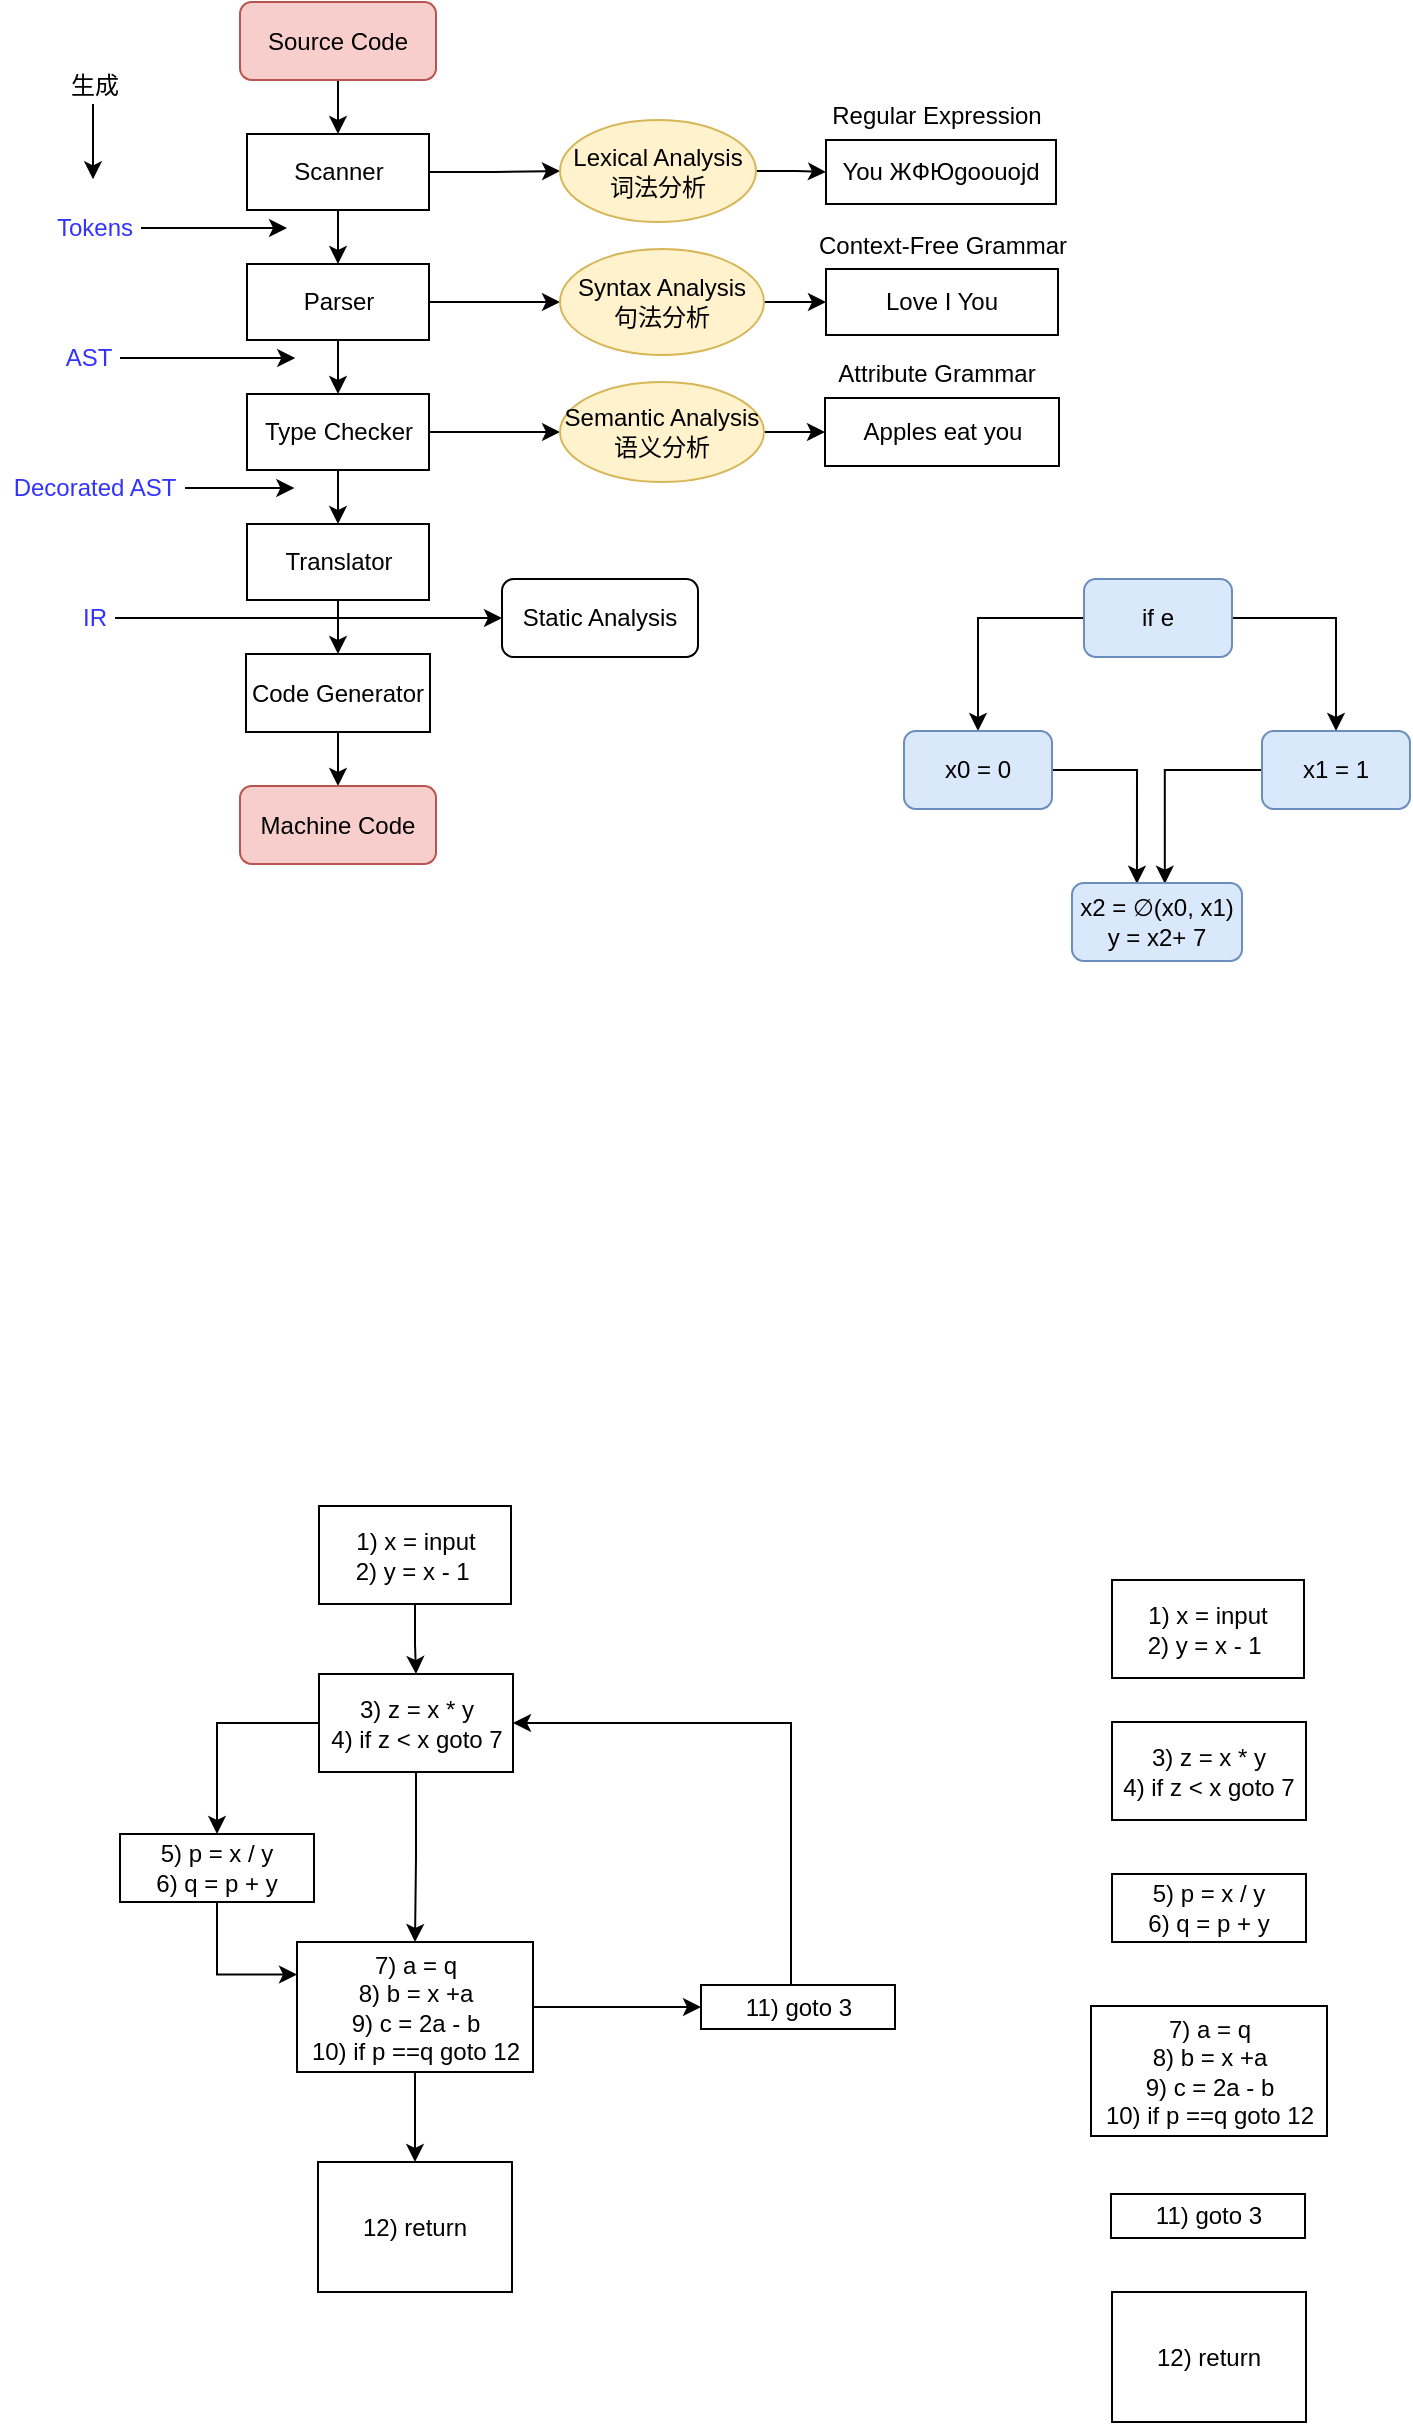 <mxfile version="16.1.2" type="device"><diagram id="QqygU0afkFW2RrulJ9aD" name="第 1 页"><mxGraphModel dx="1038" dy="672" grid="0" gridSize="10" guides="1" tooltips="1" connect="1" arrows="1" fold="1" page="1" pageScale="1" pageWidth="800" pageHeight="800" math="0" shadow="0"><root><mxCell id="0"/><mxCell id="1" parent="0"/><mxCell id="WlPPX-IvI5MwvJQyDeE4-9" style="edgeStyle=orthogonalEdgeStyle;rounded=0;orthogonalLoop=1;jettySize=auto;html=1;" parent="1" source="WlPPX-IvI5MwvJQyDeE4-1" target="WlPPX-IvI5MwvJQyDeE4-6" edge="1"><mxGeometry relative="1" as="geometry"/></mxCell><mxCell id="WlPPX-IvI5MwvJQyDeE4-1" value="Source Code" style="rounded=1;whiteSpace=wrap;html=1;fillColor=#f8cecc;strokeColor=#b85450;" parent="1" vertex="1"><mxGeometry x="146" y="68" width="98" height="39" as="geometry"/></mxCell><mxCell id="WlPPX-IvI5MwvJQyDeE4-10" style="edgeStyle=orthogonalEdgeStyle;rounded=0;orthogonalLoop=1;jettySize=auto;html=1;" parent="1" source="WlPPX-IvI5MwvJQyDeE4-6" target="WlPPX-IvI5MwvJQyDeE4-7" edge="1"><mxGeometry relative="1" as="geometry"/></mxCell><mxCell id="WlPPX-IvI5MwvJQyDeE4-18" value="" style="edgeStyle=orthogonalEdgeStyle;rounded=0;orthogonalLoop=1;jettySize=auto;html=1;" parent="1" source="WlPPX-IvI5MwvJQyDeE4-6" target="WlPPX-IvI5MwvJQyDeE4-17" edge="1"><mxGeometry relative="1" as="geometry"/></mxCell><mxCell id="WlPPX-IvI5MwvJQyDeE4-6" value="Scanner" style="rounded=0;whiteSpace=wrap;html=1;" parent="1" vertex="1"><mxGeometry x="149.5" y="134" width="91" height="38" as="geometry"/></mxCell><mxCell id="WlPPX-IvI5MwvJQyDeE4-11" style="edgeStyle=orthogonalEdgeStyle;rounded=0;orthogonalLoop=1;jettySize=auto;html=1;entryX=0.5;entryY=0;entryDx=0;entryDy=0;" parent="1" source="WlPPX-IvI5MwvJQyDeE4-7" target="WlPPX-IvI5MwvJQyDeE4-8" edge="1"><mxGeometry relative="1" as="geometry"/></mxCell><mxCell id="WlPPX-IvI5MwvJQyDeE4-20" value="" style="edgeStyle=orthogonalEdgeStyle;rounded=0;orthogonalLoop=1;jettySize=auto;html=1;" parent="1" source="WlPPX-IvI5MwvJQyDeE4-7" target="WlPPX-IvI5MwvJQyDeE4-19" edge="1"><mxGeometry relative="1" as="geometry"/></mxCell><mxCell id="WlPPX-IvI5MwvJQyDeE4-7" value="Parser" style="rounded=0;whiteSpace=wrap;html=1;" parent="1" vertex="1"><mxGeometry x="149.5" y="199" width="91" height="38" as="geometry"/></mxCell><mxCell id="WlPPX-IvI5MwvJQyDeE4-34" style="edgeStyle=orthogonalEdgeStyle;rounded=0;orthogonalLoop=1;jettySize=auto;html=1;entryX=0.5;entryY=0;entryDx=0;entryDy=0;" parent="1" source="WlPPX-IvI5MwvJQyDeE4-8" target="WlPPX-IvI5MwvJQyDeE4-33" edge="1"><mxGeometry relative="1" as="geometry"/></mxCell><mxCell id="WlPPX-IvI5MwvJQyDeE4-37" value="" style="edgeStyle=orthogonalEdgeStyle;rounded=0;orthogonalLoop=1;jettySize=auto;html=1;" parent="1" source="WlPPX-IvI5MwvJQyDeE4-8" target="WlPPX-IvI5MwvJQyDeE4-36" edge="1"><mxGeometry relative="1" as="geometry"/></mxCell><mxCell id="WlPPX-IvI5MwvJQyDeE4-8" value="Type Checker" style="rounded=0;whiteSpace=wrap;html=1;" parent="1" vertex="1"><mxGeometry x="149.5" y="264" width="91" height="38" as="geometry"/></mxCell><mxCell id="WlPPX-IvI5MwvJQyDeE4-30" style="edgeStyle=orthogonalEdgeStyle;rounded=0;orthogonalLoop=1;jettySize=auto;html=1;" parent="1" source="WlPPX-IvI5MwvJQyDeE4-12" edge="1"><mxGeometry relative="1" as="geometry"><mxPoint x="169.514" y="181" as="targetPoint"/></mxGeometry></mxCell><mxCell id="WlPPX-IvI5MwvJQyDeE4-12" value="Tokens" style="text;html=1;align=center;verticalAlign=middle;resizable=0;points=[];autosize=1;strokeColor=none;fillColor=none;fontColor=#3333FF;" parent="1" vertex="1"><mxGeometry x="48.5" y="172" width="48" height="18" as="geometry"/></mxCell><mxCell id="WlPPX-IvI5MwvJQyDeE4-29" style="edgeStyle=orthogonalEdgeStyle;rounded=0;orthogonalLoop=1;jettySize=auto;html=1;" parent="1" source="WlPPX-IvI5MwvJQyDeE4-14" edge="1"><mxGeometry relative="1" as="geometry"><mxPoint x="173.629" y="246" as="targetPoint"/></mxGeometry></mxCell><mxCell id="WlPPX-IvI5MwvJQyDeE4-14" value="AST" style="text;html=1;align=center;verticalAlign=middle;resizable=0;points=[];autosize=1;strokeColor=none;fillColor=none;fontColor=#3333FF;" parent="1" vertex="1"><mxGeometry x="53" y="237" width="33" height="18" as="geometry"/></mxCell><mxCell id="WlPPX-IvI5MwvJQyDeE4-31" style="edgeStyle=orthogonalEdgeStyle;rounded=0;orthogonalLoop=1;jettySize=auto;html=1;" parent="1" source="WlPPX-IvI5MwvJQyDeE4-16" edge="1"><mxGeometry relative="1" as="geometry"><mxPoint x="173.171" y="311" as="targetPoint"/></mxGeometry></mxCell><mxCell id="WlPPX-IvI5MwvJQyDeE4-16" value="Decorated AST" style="text;html=1;align=center;verticalAlign=middle;resizable=0;points=[];autosize=1;strokeColor=none;fillColor=none;fontColor=#3333FF;" parent="1" vertex="1"><mxGeometry x="26.5" y="302" width="92" height="18" as="geometry"/></mxCell><mxCell id="WlPPX-IvI5MwvJQyDeE4-22" value="" style="edgeStyle=orthogonalEdgeStyle;rounded=0;orthogonalLoop=1;jettySize=auto;html=1;" parent="1" source="WlPPX-IvI5MwvJQyDeE4-17" target="WlPPX-IvI5MwvJQyDeE4-21" edge="1"><mxGeometry relative="1" as="geometry"/></mxCell><mxCell id="WlPPX-IvI5MwvJQyDeE4-17" value="Lexical Analysis&lt;br&gt;词法分析" style="ellipse;whiteSpace=wrap;html=1;rounded=0;fillColor=#fff2cc;strokeColor=#d6b656;" parent="1" vertex="1"><mxGeometry x="306" y="127" width="98" height="51" as="geometry"/></mxCell><mxCell id="WlPPX-IvI5MwvJQyDeE4-24" value="" style="edgeStyle=orthogonalEdgeStyle;rounded=0;orthogonalLoop=1;jettySize=auto;html=1;" parent="1" source="WlPPX-IvI5MwvJQyDeE4-19" target="WlPPX-IvI5MwvJQyDeE4-23" edge="1"><mxGeometry relative="1" as="geometry"/></mxCell><mxCell id="WlPPX-IvI5MwvJQyDeE4-19" value="Syntax Analysis&lt;br&gt;句法分析" style="ellipse;whiteSpace=wrap;html=1;rounded=0;fillColor=#fff2cc;strokeColor=#d6b656;" parent="1" vertex="1"><mxGeometry x="306" y="191.5" width="102" height="53" as="geometry"/></mxCell><mxCell id="WlPPX-IvI5MwvJQyDeE4-21" value="You&amp;nbsp;ЖФЮgoouojd" style="whiteSpace=wrap;html=1;rounded=0;" parent="1" vertex="1"><mxGeometry x="439" y="137" width="115" height="32" as="geometry"/></mxCell><mxCell id="WlPPX-IvI5MwvJQyDeE4-23" value="Love I You" style="whiteSpace=wrap;html=1;rounded=0;" parent="1" vertex="1"><mxGeometry x="439" y="201.5" width="116" height="33" as="geometry"/></mxCell><mxCell id="WlPPX-IvI5MwvJQyDeE4-26" style="edgeStyle=orthogonalEdgeStyle;rounded=0;orthogonalLoop=1;jettySize=auto;html=1;" parent="1" source="WlPPX-IvI5MwvJQyDeE4-25" edge="1"><mxGeometry relative="1" as="geometry"><mxPoint x="72.5" y="156.657" as="targetPoint"/></mxGeometry></mxCell><mxCell id="WlPPX-IvI5MwvJQyDeE4-25" value="生成" style="text;html=1;align=center;verticalAlign=middle;resizable=0;points=[];autosize=1;strokeColor=none;fillColor=none;" parent="1" vertex="1"><mxGeometry x="55.5" y="101" width="34" height="18" as="geometry"/></mxCell><mxCell id="WlPPX-IvI5MwvJQyDeE4-44" value="" style="edgeStyle=orthogonalEdgeStyle;rounded=0;orthogonalLoop=1;jettySize=auto;html=1;" parent="1" source="WlPPX-IvI5MwvJQyDeE4-33" target="WlPPX-IvI5MwvJQyDeE4-43" edge="1"><mxGeometry relative="1" as="geometry"/></mxCell><mxCell id="WlPPX-IvI5MwvJQyDeE4-33" value="Translator" style="rounded=0;whiteSpace=wrap;html=1;" parent="1" vertex="1"><mxGeometry x="149.5" y="329" width="91" height="38" as="geometry"/></mxCell><mxCell id="WlPPX-IvI5MwvJQyDeE4-41" value="" style="edgeStyle=orthogonalEdgeStyle;rounded=0;orthogonalLoop=1;jettySize=auto;html=1;" parent="1" source="WlPPX-IvI5MwvJQyDeE4-36" target="WlPPX-IvI5MwvJQyDeE4-40" edge="1"><mxGeometry relative="1" as="geometry"/></mxCell><mxCell id="WlPPX-IvI5MwvJQyDeE4-36" value="&lt;font color=&quot;#000000&quot;&gt;Semantic Analysis&lt;br&gt;语义分析&lt;/font&gt;" style="ellipse;whiteSpace=wrap;html=1;rounded=0;fillColor=#fff2cc;strokeColor=#d6b656;" parent="1" vertex="1"><mxGeometry x="306" y="258" width="102" height="50" as="geometry"/></mxCell><mxCell id="WlPPX-IvI5MwvJQyDeE4-38" value="Regular Expression" style="text;html=1;align=center;verticalAlign=middle;resizable=0;points=[];autosize=1;strokeColor=none;fillColor=none;" parent="1" vertex="1"><mxGeometry x="436" y="116" width="115" height="18" as="geometry"/></mxCell><mxCell id="WlPPX-IvI5MwvJQyDeE4-39" value="Context-Free Grammar" style="text;html=1;align=center;verticalAlign=middle;resizable=0;points=[];autosize=1;strokeColor=none;fillColor=none;" parent="1" vertex="1"><mxGeometry x="430" y="181" width="134" height="18" as="geometry"/></mxCell><mxCell id="WlPPX-IvI5MwvJQyDeE4-40" value="Apples eat you" style="whiteSpace=wrap;html=1;rounded=0;" parent="1" vertex="1"><mxGeometry x="438.5" y="266" width="117" height="34" as="geometry"/></mxCell><mxCell id="WlPPX-IvI5MwvJQyDeE4-42" value="Attribute Grammar" style="text;html=1;align=center;verticalAlign=middle;resizable=0;points=[];autosize=1;strokeColor=none;fillColor=none;" parent="1" vertex="1"><mxGeometry x="439.5" y="244.5" width="108" height="18" as="geometry"/></mxCell><mxCell id="WlPPX-IvI5MwvJQyDeE4-52" style="edgeStyle=orthogonalEdgeStyle;rounded=0;orthogonalLoop=1;jettySize=auto;html=1;entryX=0.5;entryY=0;entryDx=0;entryDy=0;" parent="1" source="WlPPX-IvI5MwvJQyDeE4-43" target="WlPPX-IvI5MwvJQyDeE4-50" edge="1"><mxGeometry relative="1" as="geometry"/></mxCell><mxCell id="WlPPX-IvI5MwvJQyDeE4-43" value="Code Generator" style="whiteSpace=wrap;html=1;rounded=0;" parent="1" vertex="1"><mxGeometry x="149" y="394" width="92" height="39" as="geometry"/></mxCell><mxCell id="WlPPX-IvI5MwvJQyDeE4-46" style="edgeStyle=orthogonalEdgeStyle;rounded=0;orthogonalLoop=1;jettySize=auto;html=1;entryX=0;entryY=0.5;entryDx=0;entryDy=0;" parent="1" source="WlPPX-IvI5MwvJQyDeE4-45" target="WlPPX-IvI5MwvJQyDeE4-49" edge="1"><mxGeometry relative="1" as="geometry"><mxPoint x="283" y="376" as="targetPoint"/></mxGeometry></mxCell><mxCell id="WlPPX-IvI5MwvJQyDeE4-45" value="IR" style="text;html=1;align=center;verticalAlign=middle;resizable=0;points=[];autosize=1;strokeColor=none;fillColor=none;fontColor=#3333FF;" parent="1" vertex="1"><mxGeometry x="61.5" y="367" width="22" height="18" as="geometry"/></mxCell><mxCell id="WlPPX-IvI5MwvJQyDeE4-49" value="Static Analysis" style="rounded=1;whiteSpace=wrap;html=1;" parent="1" vertex="1"><mxGeometry x="277" y="356.5" width="98" height="39" as="geometry"/></mxCell><mxCell id="WlPPX-IvI5MwvJQyDeE4-50" value="Machine Code" style="rounded=1;whiteSpace=wrap;html=1;fillColor=#f8cecc;strokeColor=#b85450;" parent="1" vertex="1"><mxGeometry x="146" y="460" width="98" height="39" as="geometry"/></mxCell><mxCell id="0GJpuTmPWyQ_UO5bQ9Ob-1" style="edgeStyle=orthogonalEdgeStyle;rounded=0;orthogonalLoop=1;jettySize=auto;html=1;entryX=0.5;entryY=0;entryDx=0;entryDy=0;" parent="1" source="0GJpuTmPWyQ_UO5bQ9Ob-3" target="0GJpuTmPWyQ_UO5bQ9Ob-5" edge="1"><mxGeometry relative="1" as="geometry"><mxPoint x="539.64" y="432.06" as="targetPoint"/></mxGeometry></mxCell><mxCell id="0GJpuTmPWyQ_UO5bQ9Ob-2" style="edgeStyle=orthogonalEdgeStyle;rounded=0;orthogonalLoop=1;jettySize=auto;html=1;entryX=0.5;entryY=0;entryDx=0;entryDy=0;" parent="1" source="0GJpuTmPWyQ_UO5bQ9Ob-3" target="0GJpuTmPWyQ_UO5bQ9Ob-7" edge="1"><mxGeometry relative="1" as="geometry"><mxPoint x="666.68" y="428.22" as="targetPoint"/></mxGeometry></mxCell><mxCell id="0GJpuTmPWyQ_UO5bQ9Ob-3" value="if e" style="rounded=1;whiteSpace=wrap;html=1;fillColor=#dae8fc;strokeColor=#6c8ebf;" parent="1" vertex="1"><mxGeometry x="568" y="356.5" width="74" height="39" as="geometry"/></mxCell><mxCell id="0GJpuTmPWyQ_UO5bQ9Ob-4" style="edgeStyle=orthogonalEdgeStyle;rounded=0;orthogonalLoop=1;jettySize=auto;html=1;entryX=0.382;entryY=0.009;entryDx=0;entryDy=0;entryPerimeter=0;" parent="1" source="0GJpuTmPWyQ_UO5bQ9Ob-5" target="0GJpuTmPWyQ_UO5bQ9Ob-8" edge="1"><mxGeometry relative="1" as="geometry"><mxPoint x="596.28" y="509.82" as="targetPoint"/></mxGeometry></mxCell><mxCell id="0GJpuTmPWyQ_UO5bQ9Ob-5" value="x0 = 0" style="rounded=1;whiteSpace=wrap;html=1;fillColor=#dae8fc;strokeColor=#6c8ebf;" parent="1" vertex="1"><mxGeometry x="478" y="432.5" width="74" height="39" as="geometry"/></mxCell><mxCell id="0GJpuTmPWyQ_UO5bQ9Ob-6" style="edgeStyle=orthogonalEdgeStyle;rounded=0;orthogonalLoop=1;jettySize=auto;html=1;entryX=0.546;entryY=0.009;entryDx=0;entryDy=0;entryPerimeter=0;" parent="1" source="0GJpuTmPWyQ_UO5bQ9Ob-7" target="0GJpuTmPWyQ_UO5bQ9Ob-8" edge="1"><mxGeometry relative="1" as="geometry"><mxPoint x="609" y="496.5" as="targetPoint"/></mxGeometry></mxCell><mxCell id="0GJpuTmPWyQ_UO5bQ9Ob-7" value="x1 = 1" style="rounded=1;whiteSpace=wrap;html=1;fillColor=#dae8fc;strokeColor=#6c8ebf;" parent="1" vertex="1"><mxGeometry x="657" y="432.5" width="74" height="39" as="geometry"/></mxCell><mxCell id="0GJpuTmPWyQ_UO5bQ9Ob-8" value="x2 = ∅(x0, x1)&lt;br&gt;y = x2+ 7" style="rounded=1;whiteSpace=wrap;html=1;fillColor=#dae8fc;strokeColor=#6c8ebf;" parent="1" vertex="1"><mxGeometry x="562" y="508.5" width="85" height="39" as="geometry"/></mxCell><mxCell id="0GJpuTmPWyQ_UO5bQ9Ob-12" style="edgeStyle=orthogonalEdgeStyle;rounded=0;orthogonalLoop=1;jettySize=auto;html=1;entryX=0.5;entryY=0;entryDx=0;entryDy=0;" parent="1" source="0GJpuTmPWyQ_UO5bQ9Ob-9" target="0GJpuTmPWyQ_UO5bQ9Ob-11" edge="1"><mxGeometry relative="1" as="geometry"/></mxCell><mxCell id="0GJpuTmPWyQ_UO5bQ9Ob-9" value="1) x = input&lt;br&gt;2) y = x - 1&amp;nbsp;" style="whiteSpace=wrap;html=1;" parent="1" vertex="1"><mxGeometry x="185.5" y="820" width="96" height="49" as="geometry"/></mxCell><mxCell id="0GJpuTmPWyQ_UO5bQ9Ob-21" style="edgeStyle=orthogonalEdgeStyle;rounded=0;orthogonalLoop=1;jettySize=auto;html=1;entryX=0.5;entryY=0;entryDx=0;entryDy=0;" parent="1" source="0GJpuTmPWyQ_UO5bQ9Ob-11" target="0GJpuTmPWyQ_UO5bQ9Ob-19" edge="1"><mxGeometry relative="1" as="geometry"/></mxCell><mxCell id="0GJpuTmPWyQ_UO5bQ9Ob-22" style="edgeStyle=orthogonalEdgeStyle;rounded=0;orthogonalLoop=1;jettySize=auto;html=1;entryX=0.5;entryY=0;entryDx=0;entryDy=0;" parent="1" source="0GJpuTmPWyQ_UO5bQ9Ob-11" target="0GJpuTmPWyQ_UO5bQ9Ob-14" edge="1"><mxGeometry relative="1" as="geometry"/></mxCell><mxCell id="0GJpuTmPWyQ_UO5bQ9Ob-11" value="3) z = x * y&lt;br&gt;4) if z &amp;lt; x goto 7" style="whiteSpace=wrap;html=1;" parent="1" vertex="1"><mxGeometry x="185.5" y="904" width="97" height="49" as="geometry"/></mxCell><mxCell id="0GJpuTmPWyQ_UO5bQ9Ob-25" style="edgeStyle=orthogonalEdgeStyle;rounded=0;orthogonalLoop=1;jettySize=auto;html=1;entryX=0.5;entryY=0;entryDx=0;entryDy=0;" parent="1" source="0GJpuTmPWyQ_UO5bQ9Ob-14" target="0GJpuTmPWyQ_UO5bQ9Ob-16" edge="1"><mxGeometry relative="1" as="geometry"/></mxCell><mxCell id="0GJpuTmPWyQ_UO5bQ9Ob-27" style="edgeStyle=orthogonalEdgeStyle;rounded=0;orthogonalLoop=1;jettySize=auto;html=1;entryX=0;entryY=0.5;entryDx=0;entryDy=0;" parent="1" source="0GJpuTmPWyQ_UO5bQ9Ob-14" target="0GJpuTmPWyQ_UO5bQ9Ob-18" edge="1"><mxGeometry relative="1" as="geometry"/></mxCell><mxCell id="0GJpuTmPWyQ_UO5bQ9Ob-14" value="7) a = q&lt;br&gt;8) b = x +a&lt;br&gt;9) c = 2a - b&lt;br&gt;10) if p ==q goto 12" style="whiteSpace=wrap;html=1;" parent="1" vertex="1"><mxGeometry x="174.5" y="1038" width="118" height="65" as="geometry"/></mxCell><mxCell id="0GJpuTmPWyQ_UO5bQ9Ob-16" value="12) return" style="whiteSpace=wrap;html=1;" parent="1" vertex="1"><mxGeometry x="185" y="1148" width="97" height="65" as="geometry"/></mxCell><mxCell id="0GJpuTmPWyQ_UO5bQ9Ob-28" style="edgeStyle=orthogonalEdgeStyle;rounded=0;orthogonalLoop=1;jettySize=auto;html=1;entryX=1;entryY=0.5;entryDx=0;entryDy=0;" parent="1" source="0GJpuTmPWyQ_UO5bQ9Ob-18" target="0GJpuTmPWyQ_UO5bQ9Ob-11" edge="1"><mxGeometry relative="1" as="geometry"><Array as="points"><mxPoint x="421.5" y="928"/></Array></mxGeometry></mxCell><mxCell id="0GJpuTmPWyQ_UO5bQ9Ob-18" value="11) goto 3" style="whiteSpace=wrap;html=1;" parent="1" vertex="1"><mxGeometry x="376.5" y="1059.5" width="97" height="22" as="geometry"/></mxCell><mxCell id="0GJpuTmPWyQ_UO5bQ9Ob-23" style="edgeStyle=orthogonalEdgeStyle;rounded=0;orthogonalLoop=1;jettySize=auto;html=1;entryX=0;entryY=0.25;entryDx=0;entryDy=0;" parent="1" source="0GJpuTmPWyQ_UO5bQ9Ob-19" target="0GJpuTmPWyQ_UO5bQ9Ob-14" edge="1"><mxGeometry relative="1" as="geometry"><mxPoint x="141.5" y="1086" as="targetPoint"/></mxGeometry></mxCell><mxCell id="0GJpuTmPWyQ_UO5bQ9Ob-19" value="5) p = x / y&lt;br&gt;6) q = p + y" style="whiteSpace=wrap;html=1;" parent="1" vertex="1"><mxGeometry x="86" y="984" width="97" height="34" as="geometry"/></mxCell><mxCell id="GNlWflofLwVk5W-jb9oE-2" value="1) x = input&lt;br&gt;2) y = x - 1&amp;nbsp;" style="whiteSpace=wrap;html=1;" vertex="1" parent="1"><mxGeometry x="582" y="857" width="96" height="49" as="geometry"/></mxCell><mxCell id="GNlWflofLwVk5W-jb9oE-4" value="3) z = x * y&lt;br&gt;4) if z &amp;lt; x goto 7" style="whiteSpace=wrap;html=1;" vertex="1" parent="1"><mxGeometry x="582" y="928" width="97" height="49" as="geometry"/></mxCell><mxCell id="GNlWflofLwVk5W-jb9oE-5" value="5) p = x / y&lt;br&gt;6) q = p + y" style="whiteSpace=wrap;html=1;" vertex="1" parent="1"><mxGeometry x="582" y="1004" width="97" height="34" as="geometry"/></mxCell><mxCell id="GNlWflofLwVk5W-jb9oE-6" value="7) a = q&lt;br&gt;8) b = x +a&lt;br&gt;9) c = 2a - b&lt;br&gt;10) if p ==q goto 12" style="whiteSpace=wrap;html=1;" vertex="1" parent="1"><mxGeometry x="571.5" y="1070" width="118" height="65" as="geometry"/></mxCell><mxCell id="GNlWflofLwVk5W-jb9oE-7" value="11) goto 3" style="whiteSpace=wrap;html=1;" vertex="1" parent="1"><mxGeometry x="581.5" y="1164" width="97" height="22" as="geometry"/></mxCell><mxCell id="GNlWflofLwVk5W-jb9oE-8" value="12) return" style="whiteSpace=wrap;html=1;" vertex="1" parent="1"><mxGeometry x="582" y="1213" width="97" height="65" as="geometry"/></mxCell></root></mxGraphModel></diagram></mxfile>